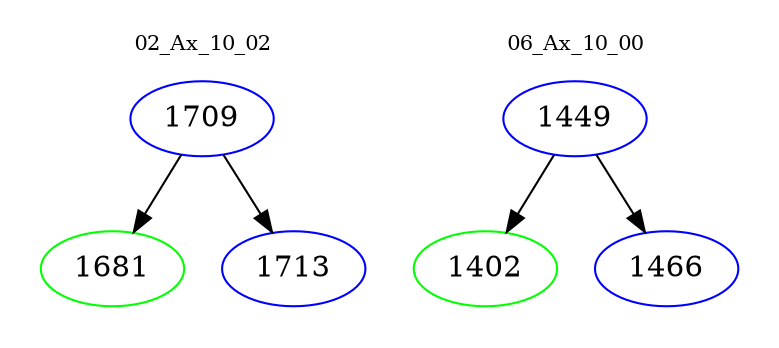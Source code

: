 digraph{
subgraph cluster_0 {
color = white
label = "02_Ax_10_02";
fontsize=10;
T0_1709 [label="1709", color="blue"]
T0_1709 -> T0_1681 [color="black"]
T0_1681 [label="1681", color="green"]
T0_1709 -> T0_1713 [color="black"]
T0_1713 [label="1713", color="blue"]
}
subgraph cluster_1 {
color = white
label = "06_Ax_10_00";
fontsize=10;
T1_1449 [label="1449", color="blue"]
T1_1449 -> T1_1402 [color="black"]
T1_1402 [label="1402", color="green"]
T1_1449 -> T1_1466 [color="black"]
T1_1466 [label="1466", color="blue"]
}
}
